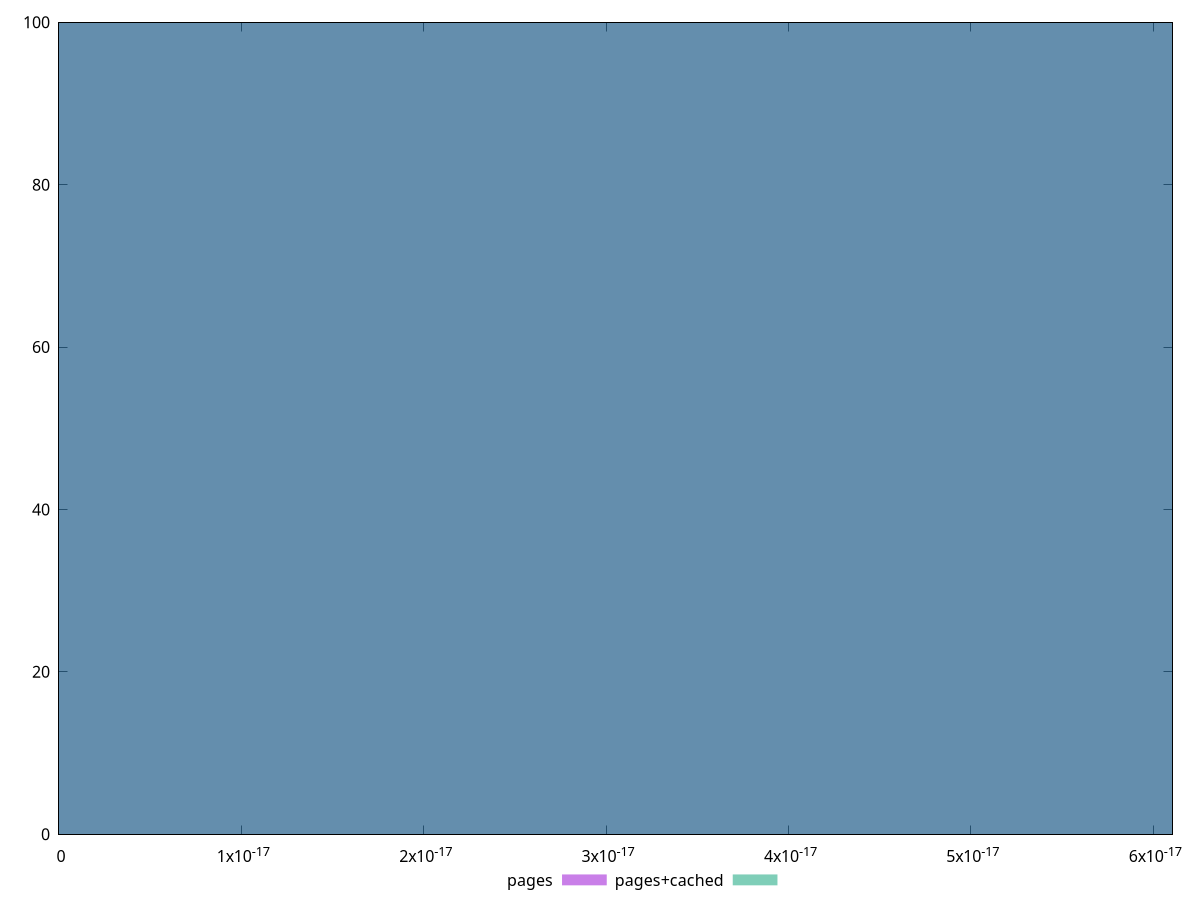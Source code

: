 reset

$pages <<EOF
0 100
EOF

$pagesCached <<EOF
0 100
EOF

set key outside below
set boxwidth 1e-12
set xrange [0:6.106226635438361e-17]
set yrange [0:100]
set trange [0:100]
set style fill transparent solid 0.5 noborder
set terminal svg size 640, 500 enhanced background rgb 'white'
set output "report_00019_2021-02-10T18-14-37.922Z//meta/score-difference/comparison/histogram/0_vs_1.svg"

plot $pages title "pages" with boxes, \
     $pagesCached title "pages+cached" with boxes

reset
